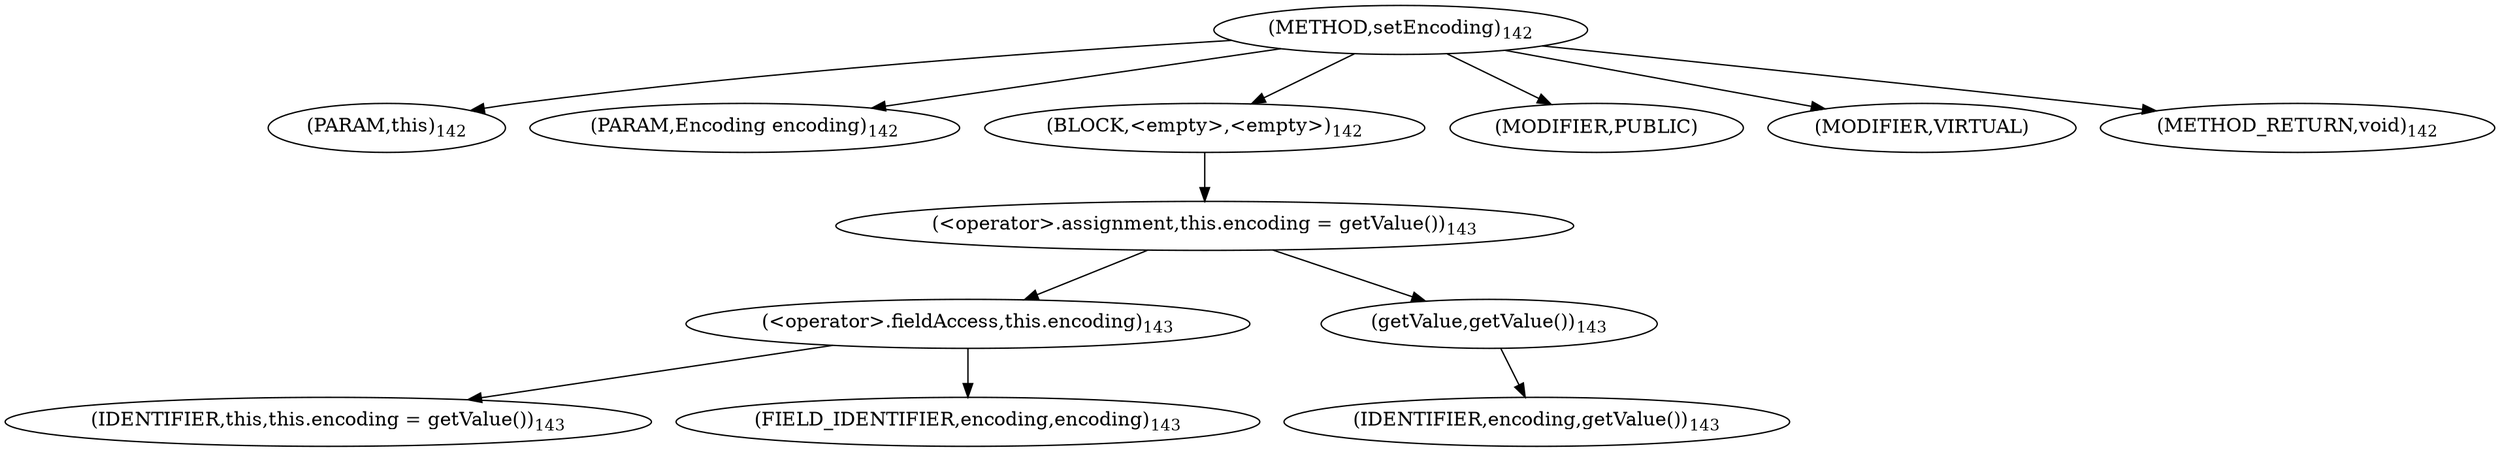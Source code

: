 digraph "setEncoding" {  
"158" [label = <(METHOD,setEncoding)<SUB>142</SUB>> ]
"7" [label = <(PARAM,this)<SUB>142</SUB>> ]
"159" [label = <(PARAM,Encoding encoding)<SUB>142</SUB>> ]
"160" [label = <(BLOCK,&lt;empty&gt;,&lt;empty&gt;)<SUB>142</SUB>> ]
"161" [label = <(&lt;operator&gt;.assignment,this.encoding = getValue())<SUB>143</SUB>> ]
"162" [label = <(&lt;operator&gt;.fieldAccess,this.encoding)<SUB>143</SUB>> ]
"6" [label = <(IDENTIFIER,this,this.encoding = getValue())<SUB>143</SUB>> ]
"163" [label = <(FIELD_IDENTIFIER,encoding,encoding)<SUB>143</SUB>> ]
"164" [label = <(getValue,getValue())<SUB>143</SUB>> ]
"165" [label = <(IDENTIFIER,encoding,getValue())<SUB>143</SUB>> ]
"166" [label = <(MODIFIER,PUBLIC)> ]
"167" [label = <(MODIFIER,VIRTUAL)> ]
"168" [label = <(METHOD_RETURN,void)<SUB>142</SUB>> ]
  "158" -> "7" 
  "158" -> "159" 
  "158" -> "160" 
  "158" -> "166" 
  "158" -> "167" 
  "158" -> "168" 
  "160" -> "161" 
  "161" -> "162" 
  "161" -> "164" 
  "162" -> "6" 
  "162" -> "163" 
  "164" -> "165" 
}
